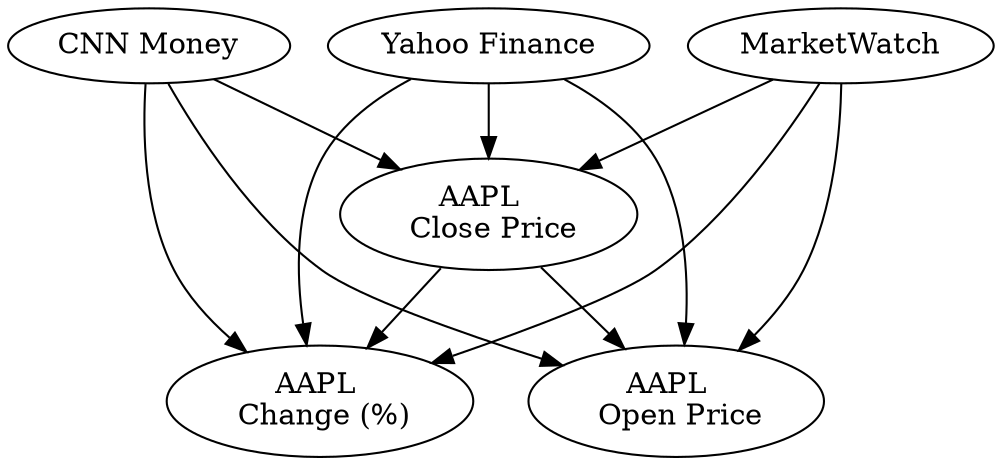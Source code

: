 digraph bn1 {
	
	cnnMoney[shape=oval; label = "CNN Money"];
	yahooFinance[shape=oval; label ="Yahoo Finance"];
	marketwatch[shape=oval; label = "MarketWatch"];
	
	aaplChange1[shape=oval; label = <AAPL <BR/> Change (%)>];
	aaplOpen[shape=oval; label = <AAPL  <BR/> Open Price>];
	aaplClose[shape=oval; label = <AAPL  <BR/> Close Price>];
	
	cnnMoney->aaplChange1;
	cnnMoney->aaplOpen;
	cnnMoney->aaplClose;
	
	yahooFinance->aaplChange1;
	yahooFinance->aaplOpen;
	yahooFinance->aaplClose;
	
	marketwatch->aaplChange1;
	marketwatch->aaplOpen;
	marketwatch->aaplClose;
	
	aaplClose->aaplOpen;
	aaplClose->aaplChange1;
	

}